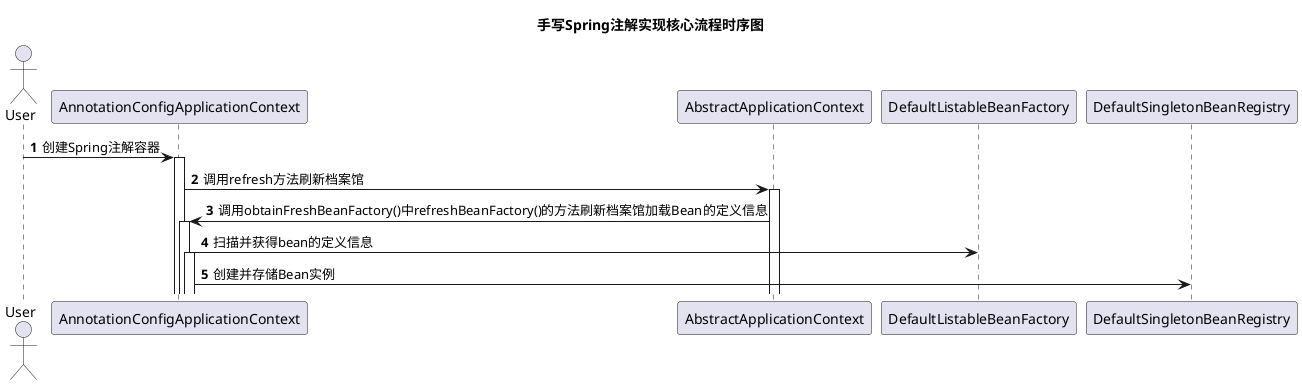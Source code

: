 @startuml
title 手写Spring注解实现核心流程时序图

actor User as user
participant AnnotationConfigApplicationContext as context
participant AbstractApplicationContext
participant DefaultListableBeanFactory as df
participant DefaultSingletonBeanRegistry as dfr

autonumber
user -> context : 创建Spring注解容器
activate context
context -> AbstractApplicationContext:调用refresh方法刷新档案馆
activate AbstractApplicationContext
AbstractApplicationContext -> context:调用obtainFreshBeanFactory()中refreshBeanFactory()的方法刷新档案馆加载Bean的定义信息
activate context
context -> df : 扫描并获得bean的定义信息
activate context
context->dfr : 创建并存储Bean实例
@enduml
